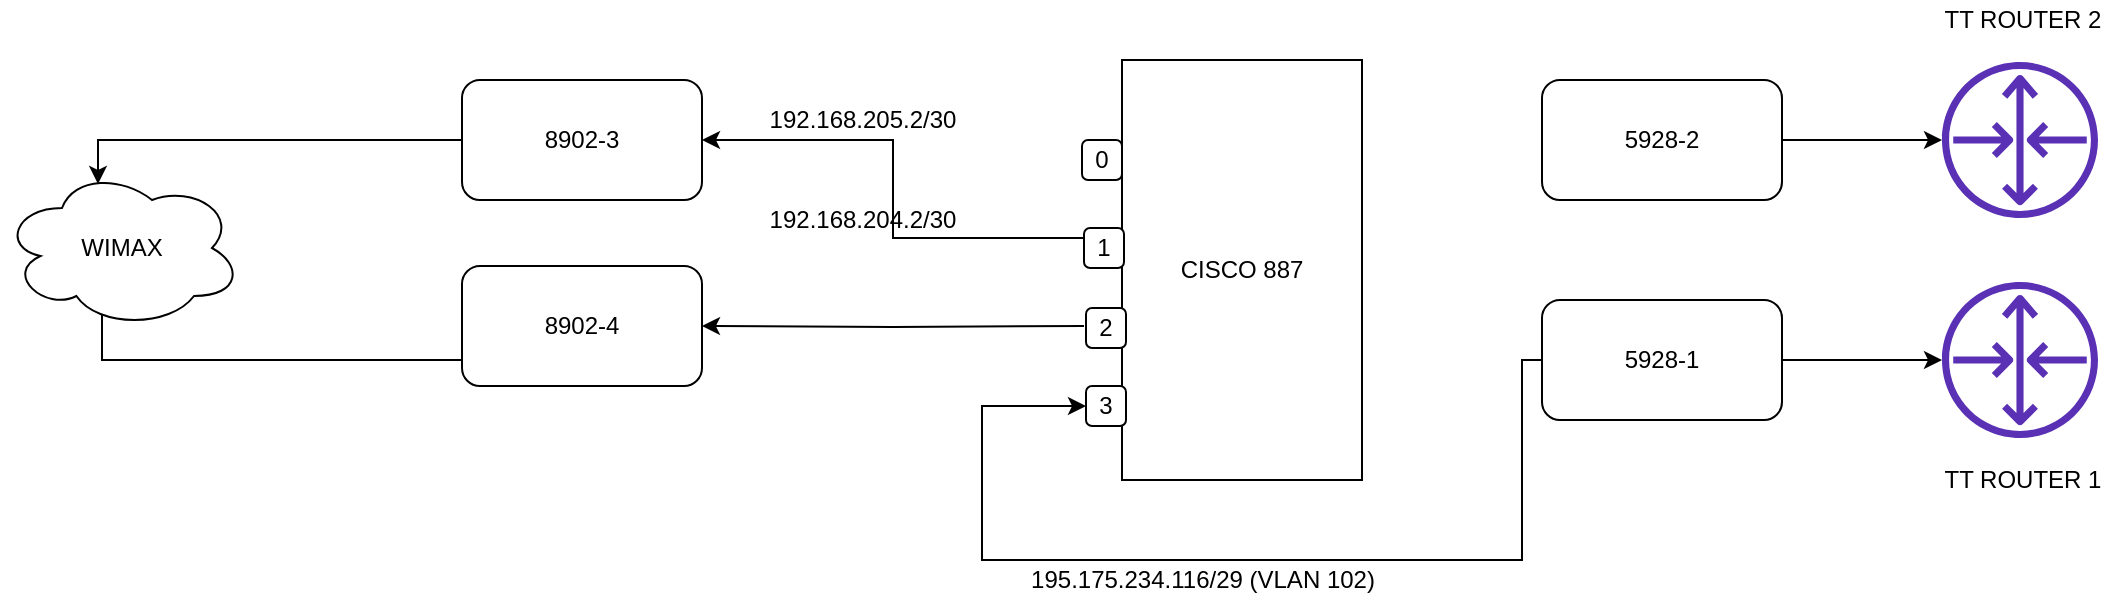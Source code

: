 <mxfile version="14.6.9" type="github">
  <diagram id="zndAgrbTjPdFZoj1QIVZ" name="Page-1">
    <mxGraphModel dx="1117" dy="670" grid="1" gridSize="10" guides="1" tooltips="1" connect="1" arrows="1" fold="1" page="1" pageScale="1" pageWidth="1169" pageHeight="827" math="0" shadow="0">
      <root>
        <mxCell id="0" />
        <mxCell id="1" parent="0" />
        <mxCell id="D1OwaZJVm97ElIExEvXW-1" value="CISCO 887" style="rounded=0;whiteSpace=wrap;html=1;" vertex="1" parent="1">
          <mxGeometry x="600" y="350" width="120" height="210" as="geometry" />
        </mxCell>
        <mxCell id="D1OwaZJVm97ElIExEvXW-9" style="edgeStyle=orthogonalEdgeStyle;rounded=0;orthogonalLoop=1;jettySize=auto;html=1;exitX=0;exitY=0.25;exitDx=0;exitDy=0;entryX=1;entryY=0.5;entryDx=0;entryDy=0;" edge="1" parent="1" source="D1OwaZJVm97ElIExEvXW-4" target="D1OwaZJVm97ElIExEvXW-7">
          <mxGeometry relative="1" as="geometry" />
        </mxCell>
        <mxCell id="D1OwaZJVm97ElIExEvXW-2" value="0" style="rounded=1;whiteSpace=wrap;html=1;" vertex="1" parent="1">
          <mxGeometry x="580" y="390" width="20" height="20" as="geometry" />
        </mxCell>
        <mxCell id="D1OwaZJVm97ElIExEvXW-10" style="edgeStyle=orthogonalEdgeStyle;rounded=0;orthogonalLoop=1;jettySize=auto;html=1;entryX=1;entryY=0.5;entryDx=0;entryDy=0;" edge="1" parent="1" target="D1OwaZJVm97ElIExEvXW-8">
          <mxGeometry relative="1" as="geometry">
            <mxPoint x="581" y="483" as="sourcePoint" />
          </mxGeometry>
        </mxCell>
        <mxCell id="D1OwaZJVm97ElIExEvXW-4" value="1" style="rounded=1;whiteSpace=wrap;html=1;" vertex="1" parent="1">
          <mxGeometry x="581" y="434" width="20" height="20" as="geometry" />
        </mxCell>
        <mxCell id="D1OwaZJVm97ElIExEvXW-5" value="2" style="rounded=1;whiteSpace=wrap;html=1;" vertex="1" parent="1">
          <mxGeometry x="582" y="474" width="20" height="20" as="geometry" />
        </mxCell>
        <mxCell id="D1OwaZJVm97ElIExEvXW-6" value="3" style="rounded=1;whiteSpace=wrap;html=1;" vertex="1" parent="1">
          <mxGeometry x="582" y="513" width="20" height="20" as="geometry" />
        </mxCell>
        <mxCell id="D1OwaZJVm97ElIExEvXW-25" style="edgeStyle=orthogonalEdgeStyle;rounded=0;orthogonalLoop=1;jettySize=auto;html=1;exitX=0;exitY=0.5;exitDx=0;exitDy=0;entryX=0.4;entryY=0.1;entryDx=0;entryDy=0;entryPerimeter=0;" edge="1" parent="1" source="D1OwaZJVm97ElIExEvXW-7" target="D1OwaZJVm97ElIExEvXW-24">
          <mxGeometry relative="1" as="geometry">
            <Array as="points">
              <mxPoint x="88" y="390" />
            </Array>
          </mxGeometry>
        </mxCell>
        <mxCell id="D1OwaZJVm97ElIExEvXW-7" value="8902-3" style="rounded=1;whiteSpace=wrap;html=1;" vertex="1" parent="1">
          <mxGeometry x="270" y="360" width="120" height="60" as="geometry" />
        </mxCell>
        <mxCell id="D1OwaZJVm97ElIExEvXW-26" style="edgeStyle=orthogonalEdgeStyle;rounded=0;orthogonalLoop=1;jettySize=auto;html=1;exitX=0;exitY=0.5;exitDx=0;exitDy=0;entryX=0.31;entryY=0.8;entryDx=0;entryDy=0;entryPerimeter=0;" edge="1" parent="1" source="D1OwaZJVm97ElIExEvXW-8" target="D1OwaZJVm97ElIExEvXW-24">
          <mxGeometry relative="1" as="geometry">
            <Array as="points">
              <mxPoint x="270" y="500" />
              <mxPoint x="90" y="500" />
              <mxPoint x="90" y="468" />
            </Array>
          </mxGeometry>
        </mxCell>
        <mxCell id="D1OwaZJVm97ElIExEvXW-8" value="8902-4" style="rounded=1;whiteSpace=wrap;html=1;" vertex="1" parent="1">
          <mxGeometry x="270" y="453" width="120" height="60" as="geometry" />
        </mxCell>
        <mxCell id="D1OwaZJVm97ElIExEvXW-18" style="edgeStyle=orthogonalEdgeStyle;rounded=0;orthogonalLoop=1;jettySize=auto;html=1;exitX=1;exitY=0.5;exitDx=0;exitDy=0;" edge="1" parent="1" source="D1OwaZJVm97ElIExEvXW-11" target="D1OwaZJVm97ElIExEvXW-15">
          <mxGeometry relative="1" as="geometry" />
        </mxCell>
        <mxCell id="D1OwaZJVm97ElIExEvXW-11" value="5928-2" style="rounded=1;whiteSpace=wrap;html=1;" vertex="1" parent="1">
          <mxGeometry x="810" y="360" width="120" height="60" as="geometry" />
        </mxCell>
        <mxCell id="D1OwaZJVm97ElIExEvXW-13" style="edgeStyle=orthogonalEdgeStyle;rounded=0;orthogonalLoop=1;jettySize=auto;html=1;exitX=0;exitY=0.5;exitDx=0;exitDy=0;entryX=0;entryY=0.5;entryDx=0;entryDy=0;" edge="1" parent="1" source="D1OwaZJVm97ElIExEvXW-12" target="D1OwaZJVm97ElIExEvXW-6">
          <mxGeometry relative="1" as="geometry">
            <mxPoint x="550" y="520" as="targetPoint" />
            <Array as="points">
              <mxPoint x="800" y="500" />
              <mxPoint x="800" y="600" />
              <mxPoint x="530" y="600" />
              <mxPoint x="530" y="523" />
            </Array>
          </mxGeometry>
        </mxCell>
        <mxCell id="D1OwaZJVm97ElIExEvXW-17" style="edgeStyle=orthogonalEdgeStyle;rounded=0;orthogonalLoop=1;jettySize=auto;html=1;exitX=1;exitY=0.5;exitDx=0;exitDy=0;" edge="1" parent="1" source="D1OwaZJVm97ElIExEvXW-12" target="D1OwaZJVm97ElIExEvXW-16">
          <mxGeometry relative="1" as="geometry" />
        </mxCell>
        <mxCell id="D1OwaZJVm97ElIExEvXW-12" value="5928-1" style="rounded=1;whiteSpace=wrap;html=1;" vertex="1" parent="1">
          <mxGeometry x="810" y="470" width="120" height="60" as="geometry" />
        </mxCell>
        <mxCell id="D1OwaZJVm97ElIExEvXW-15" value="" style="outlineConnect=0;fontColor=#232F3E;gradientColor=none;fillColor=#5A30B5;strokeColor=none;dashed=0;verticalLabelPosition=bottom;verticalAlign=top;align=center;html=1;fontSize=12;fontStyle=0;aspect=fixed;pointerEvents=1;shape=mxgraph.aws4.router;" vertex="1" parent="1">
          <mxGeometry x="1010" y="351" width="78" height="78" as="geometry" />
        </mxCell>
        <mxCell id="D1OwaZJVm97ElIExEvXW-16" value="" style="outlineConnect=0;fontColor=#232F3E;gradientColor=none;fillColor=#5A30B5;strokeColor=none;dashed=0;verticalLabelPosition=bottom;verticalAlign=top;align=center;html=1;fontSize=12;fontStyle=0;aspect=fixed;pointerEvents=1;shape=mxgraph.aws4.router;" vertex="1" parent="1">
          <mxGeometry x="1010" y="461" width="78" height="78" as="geometry" />
        </mxCell>
        <mxCell id="D1OwaZJVm97ElIExEvXW-19" value="TT ROUTER 1" style="text;html=1;align=center;verticalAlign=middle;resizable=0;points=[];autosize=1;strokeColor=none;" vertex="1" parent="1">
          <mxGeometry x="1005" y="550" width="90" height="20" as="geometry" />
        </mxCell>
        <mxCell id="D1OwaZJVm97ElIExEvXW-20" value="TT ROUTER 2" style="text;html=1;align=center;verticalAlign=middle;resizable=0;points=[];autosize=1;strokeColor=none;" vertex="1" parent="1">
          <mxGeometry x="1005" y="320" width="90" height="20" as="geometry" />
        </mxCell>
        <mxCell id="D1OwaZJVm97ElIExEvXW-21" value="192.168.205.2/30" style="text;html=1;align=center;verticalAlign=middle;resizable=0;points=[];autosize=1;strokeColor=none;" vertex="1" parent="1">
          <mxGeometry x="415" y="370" width="110" height="20" as="geometry" />
        </mxCell>
        <mxCell id="D1OwaZJVm97ElIExEvXW-22" value="192.168.204.2/30" style="text;html=1;align=center;verticalAlign=middle;resizable=0;points=[];autosize=1;strokeColor=none;" vertex="1" parent="1">
          <mxGeometry x="415" y="420" width="110" height="20" as="geometry" />
        </mxCell>
        <mxCell id="D1OwaZJVm97ElIExEvXW-23" value="195.175.234.116/29 (VLAN 102)" style="text;html=1;align=center;verticalAlign=middle;resizable=0;points=[];autosize=1;strokeColor=none;" vertex="1" parent="1">
          <mxGeometry x="545" y="600" width="190" height="20" as="geometry" />
        </mxCell>
        <mxCell id="D1OwaZJVm97ElIExEvXW-24" value="WIMAX" style="ellipse;shape=cloud;whiteSpace=wrap;html=1;" vertex="1" parent="1">
          <mxGeometry x="40" y="404" width="120" height="80" as="geometry" />
        </mxCell>
      </root>
    </mxGraphModel>
  </diagram>
</mxfile>
